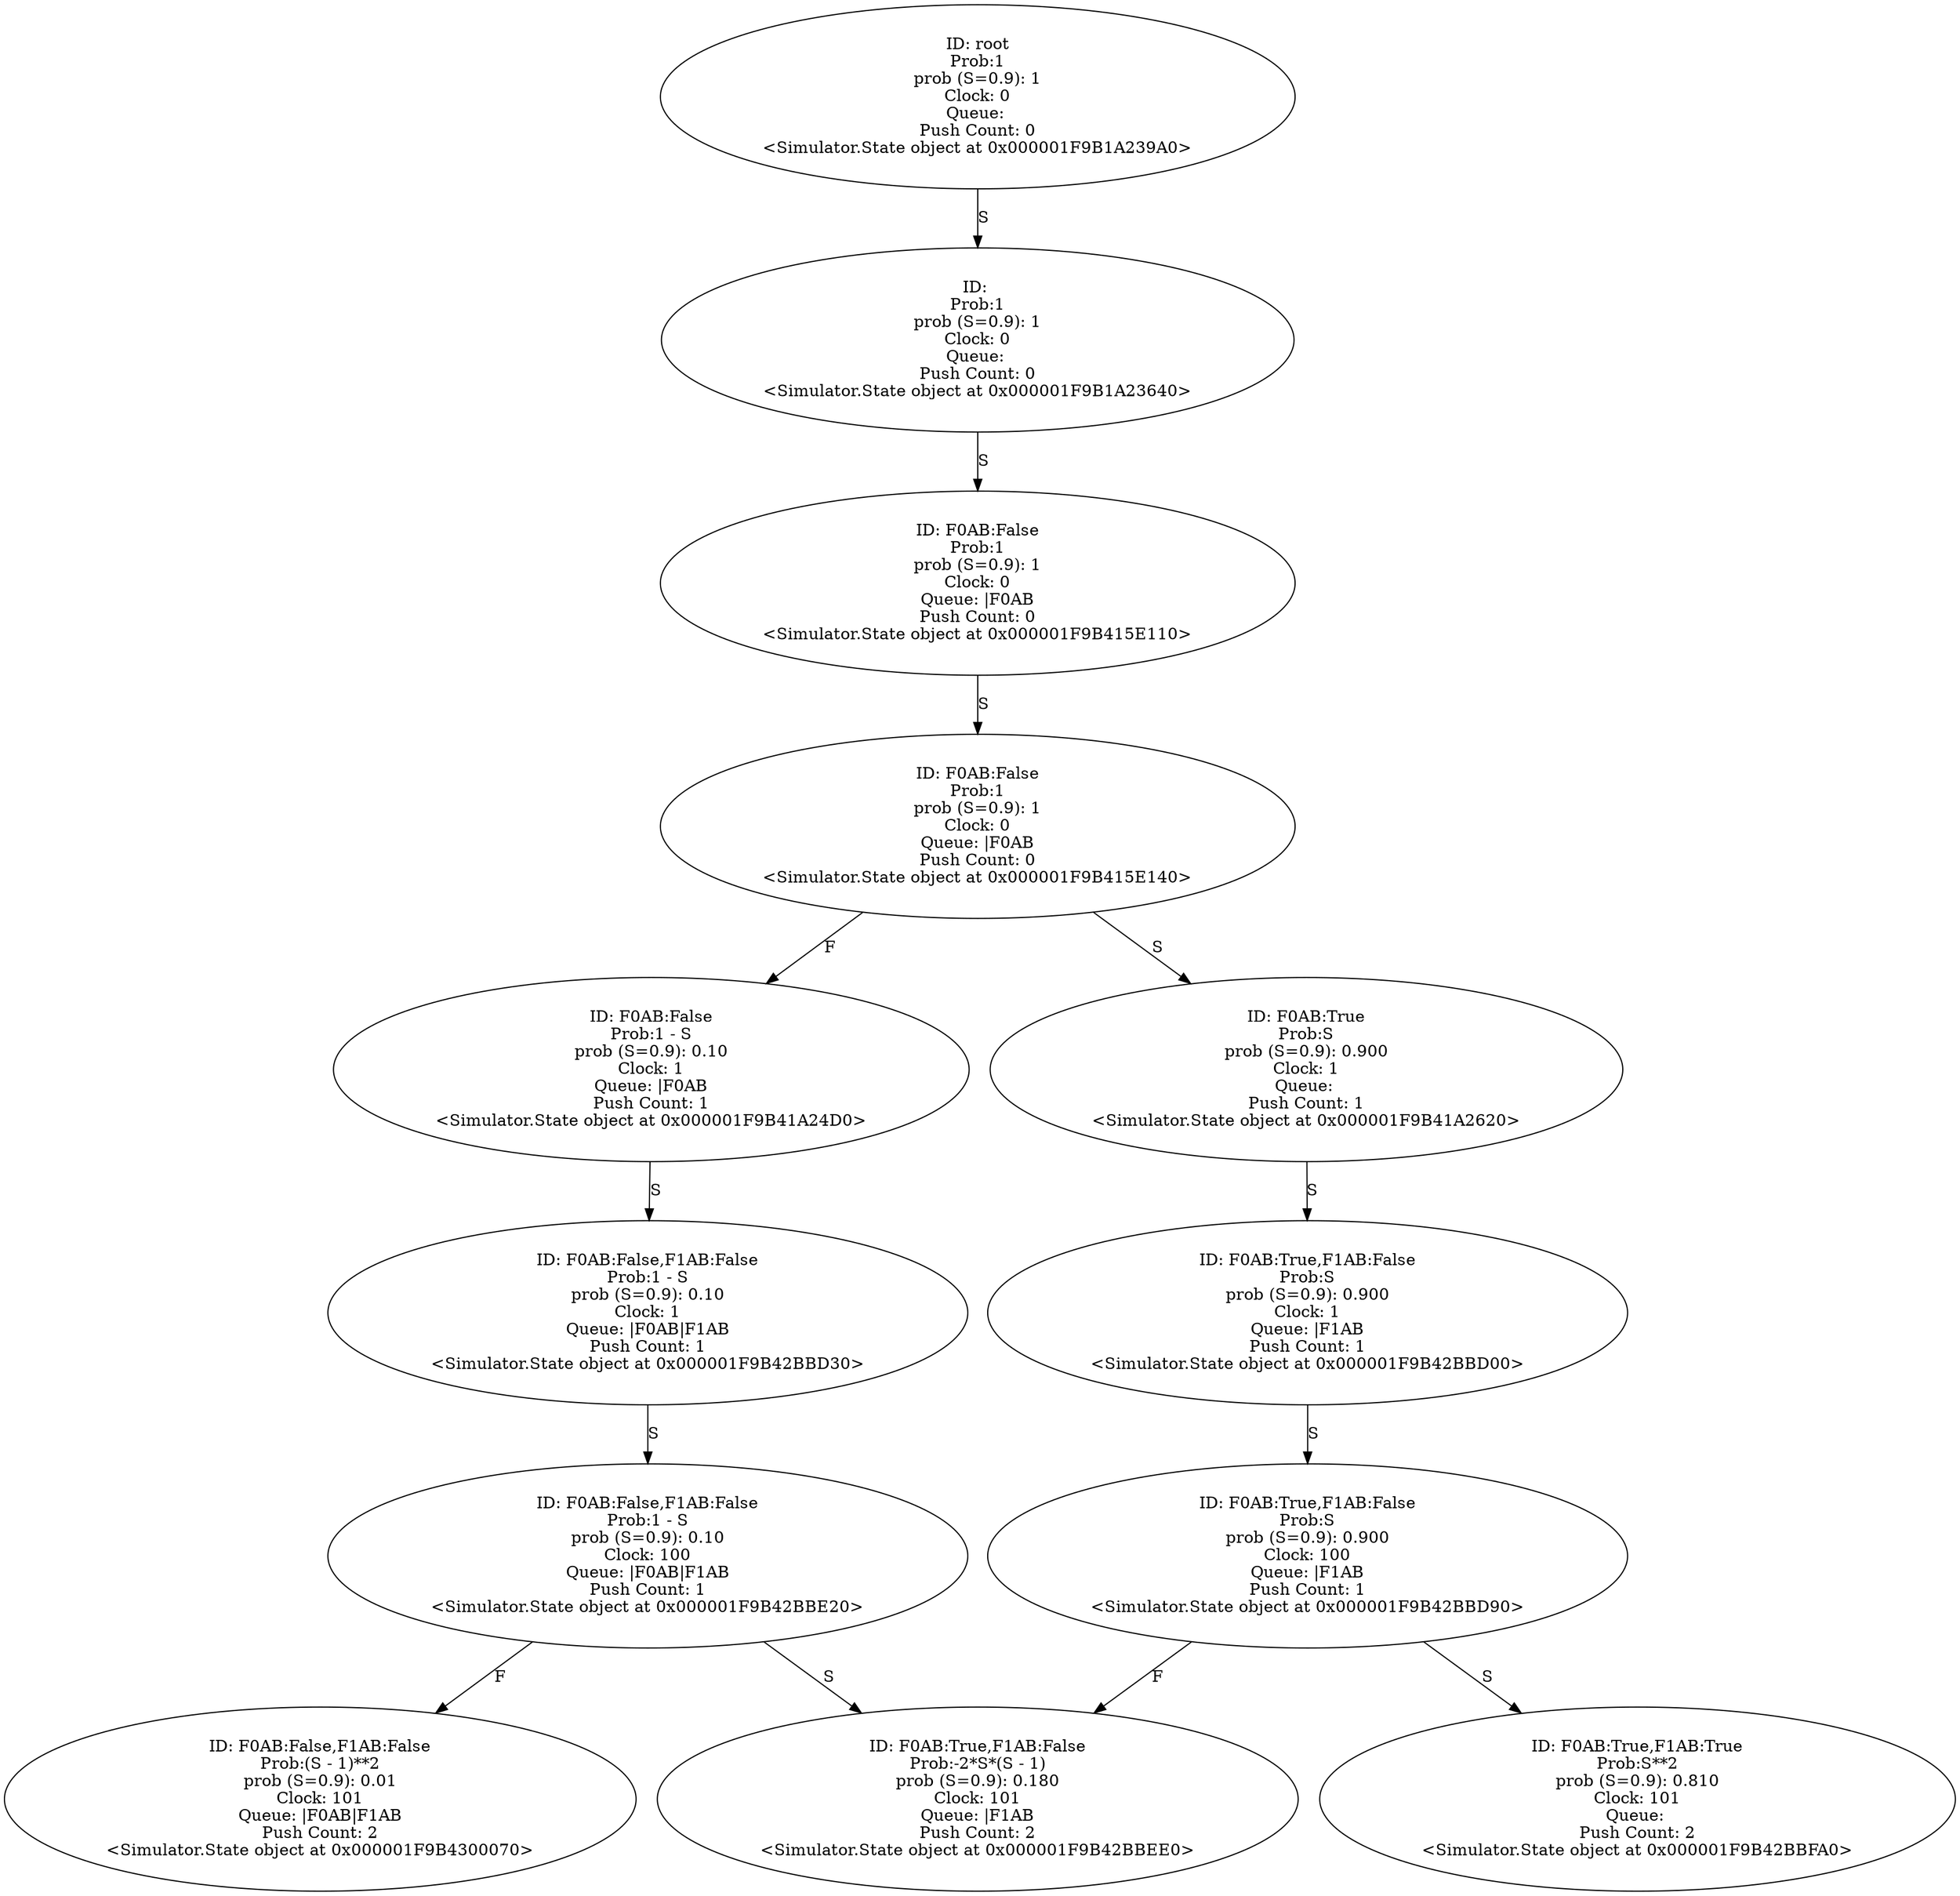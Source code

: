 digraph "./Output/./controled_frequency_S100_R100_t0_tPlus100" {
	<Simulator.State object at 0x000001F9B1A239A0> [label="ID: root
Prob:1
prob (S=0.9): 1
Clock: 0
Queue: 
Push Count: 0
<Simulator.State object at 0x000001F9B1A239A0>"]
	<Simulator.State object at 0x000001F9B1A239A0> -> <Simulator.State object at 0x000001F9B1A23640> [label=S]
	<Simulator.State object at 0x000001F9B1A23640> [label="ID: 
Prob:1
prob (S=0.9): 1
Clock: 0
Queue: 
Push Count: 0
<Simulator.State object at 0x000001F9B1A23640>"]
	<Simulator.State object at 0x000001F9B1A23640> -> <Simulator.State object at 0x000001F9B415E110> [label=S]
	<Simulator.State object at 0x000001F9B415E110> [label="ID: F0AB:False
Prob:1
prob (S=0.9): 1
Clock: 0
Queue: |F0AB
Push Count: 0
<Simulator.State object at 0x000001F9B415E110>"]
	<Simulator.State object at 0x000001F9B415E110> -> <Simulator.State object at 0x000001F9B415E140> [label=S]
	<Simulator.State object at 0x000001F9B415E140> [label="ID: F0AB:False
Prob:1
prob (S=0.9): 1
Clock: 0
Queue: |F0AB
Push Count: 0
<Simulator.State object at 0x000001F9B415E140>"]
	<Simulator.State object at 0x000001F9B415E140> -> <Simulator.State object at 0x000001F9B41A24D0> [label=F]
	<Simulator.State object at 0x000001F9B415E140> -> <Simulator.State object at 0x000001F9B41A2620> [label=S]
	<Simulator.State object at 0x000001F9B41A24D0> [label="ID: F0AB:False
Prob:1 - S
prob (S=0.9): 0.10
Clock: 1
Queue: |F0AB
Push Count: 1
<Simulator.State object at 0x000001F9B41A24D0>"]
	<Simulator.State object at 0x000001F9B41A24D0> -> <Simulator.State object at 0x000001F9B42BBD30> [label=S]
	<Simulator.State object at 0x000001F9B41A2620> [label="ID: F0AB:True
Prob:S
prob (S=0.9): 0.900
Clock: 1
Queue: 
Push Count: 1
<Simulator.State object at 0x000001F9B41A2620>"]
	<Simulator.State object at 0x000001F9B41A2620> -> <Simulator.State object at 0x000001F9B42BBD00> [label=S]
	<Simulator.State object at 0x000001F9B42BBD30> [label="ID: F0AB:False,F1AB:False
Prob:1 - S
prob (S=0.9): 0.10
Clock: 1
Queue: |F0AB|F1AB
Push Count: 1
<Simulator.State object at 0x000001F9B42BBD30>"]
	<Simulator.State object at 0x000001F9B42BBD30> -> <Simulator.State object at 0x000001F9B42BBE20> [label=S]
	<Simulator.State object at 0x000001F9B42BBD00> [label="ID: F0AB:True,F1AB:False
Prob:S
prob (S=0.9): 0.900
Clock: 1
Queue: |F1AB
Push Count: 1
<Simulator.State object at 0x000001F9B42BBD00>"]
	<Simulator.State object at 0x000001F9B42BBD00> -> <Simulator.State object at 0x000001F9B42BBD90> [label=S]
	<Simulator.State object at 0x000001F9B42BBE20> [label="ID: F0AB:False,F1AB:False
Prob:1 - S
prob (S=0.9): 0.10
Clock: 100
Queue: |F0AB|F1AB
Push Count: 1
<Simulator.State object at 0x000001F9B42BBE20>"]
	<Simulator.State object at 0x000001F9B42BBE20> -> <Simulator.State object at 0x000001F9B4300070> [label=F]
	<Simulator.State object at 0x000001F9B42BBE20> -> <Simulator.State object at 0x000001F9B42BBEE0> [label=S]
	<Simulator.State object at 0x000001F9B42BBD90> [label="ID: F0AB:True,F1AB:False
Prob:S
prob (S=0.9): 0.900
Clock: 100
Queue: |F1AB
Push Count: 1
<Simulator.State object at 0x000001F9B42BBD90>"]
	<Simulator.State object at 0x000001F9B42BBD90> -> <Simulator.State object at 0x000001F9B42BBEE0> [label=F]
	<Simulator.State object at 0x000001F9B42BBD90> -> <Simulator.State object at 0x000001F9B42BBFA0> [label=S]
	<Simulator.State object at 0x000001F9B4300070> [label="ID: F0AB:False,F1AB:False
Prob:(S - 1)**2
prob (S=0.9): 0.01
Clock: 101
Queue: |F0AB|F1AB
Push Count: 2
<Simulator.State object at 0x000001F9B4300070>"]
	<Simulator.State object at 0x000001F9B42BBEE0> [label="ID: F0AB:True,F1AB:False
Prob:-2*S*(S - 1)
prob (S=0.9): 0.180
Clock: 101
Queue: |F1AB
Push Count: 2
<Simulator.State object at 0x000001F9B42BBEE0>"]
	<Simulator.State object at 0x000001F9B42BBFA0> [label="ID: F0AB:True,F1AB:True
Prob:S**2
prob (S=0.9): 0.810
Clock: 101
Queue: 
Push Count: 2
<Simulator.State object at 0x000001F9B42BBFA0>"]
}
